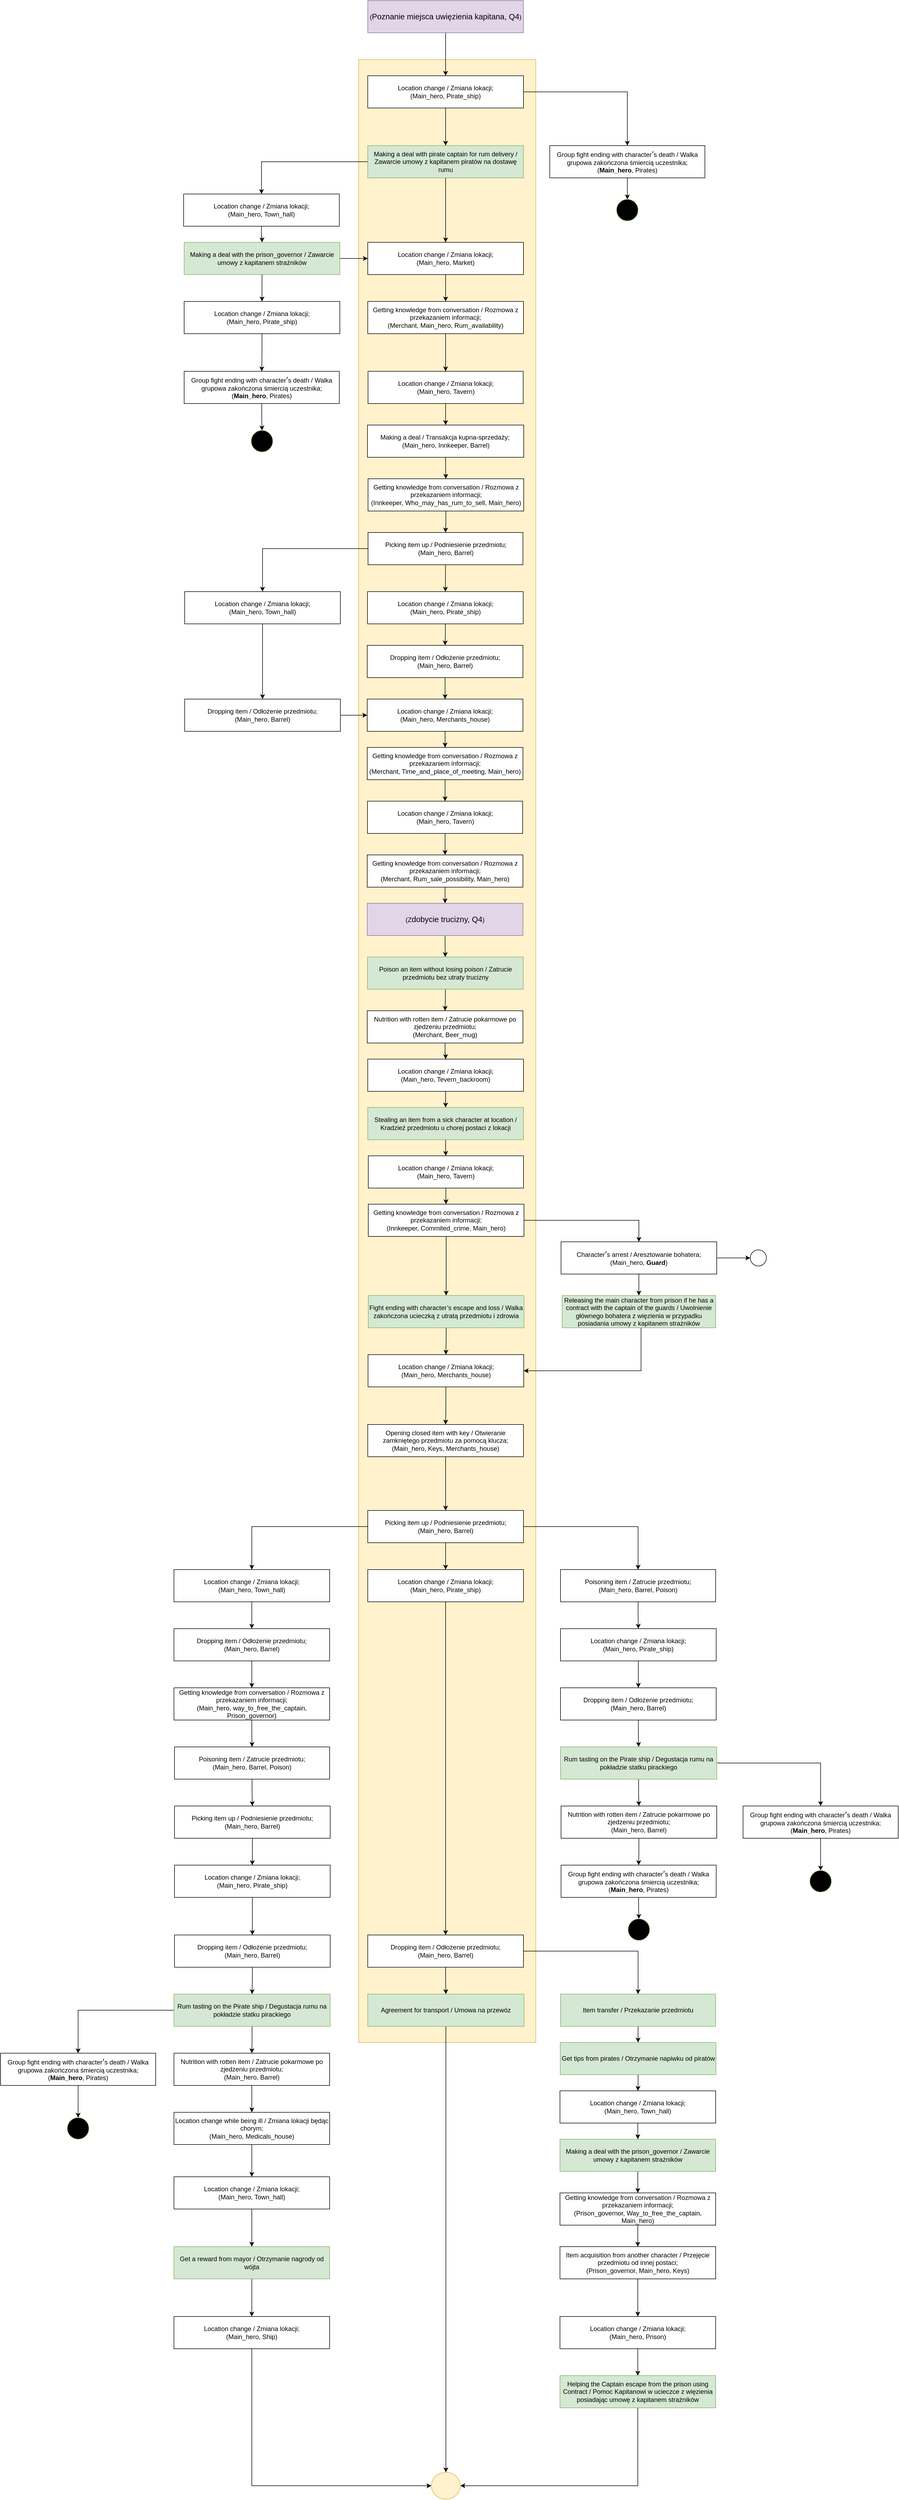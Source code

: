 <mxfile version="20.7.4" type="device"><diagram id="AmNl26AyhoYco1UdhC6Y" name="Strona-1"><mxGraphModel dx="2245" dy="1997" grid="1" gridSize="10" guides="1" tooltips="1" connect="1" arrows="1" fold="1" page="1" pageScale="1" pageWidth="827" pageHeight="1169" math="0" shadow="0"><root><mxCell id="0"/><mxCell id="1" parent="0"/><mxCell id="jpTWLPP3l06fVjXJUfYZ-1" value="" style="rounded=0;whiteSpace=wrap;html=1;fillColor=#fff2cc;strokeColor=#d6b656;" parent="1" vertex="1"><mxGeometry x="254" y="30" width="330" height="3690" as="geometry"/></mxCell><mxCell id="9gPIdJLqC72ayfkv3MyN-1" value="" style="edgeStyle=orthogonalEdgeStyle;rounded=0;orthogonalLoop=1;jettySize=auto;html=1;" parent="1" source="jpTWLPP3l06fVjXJUfYZ-2" target="jpTWLPP3l06fVjXJUfYZ-17" edge="1"><mxGeometry relative="1" as="geometry"/></mxCell><mxCell id="jpTWLPP3l06fVjXJUfYZ-2" value="(&lt;font face=&quot;Arial&quot;&gt;&lt;span style=&quot;font-size: 14.667px;&quot;&gt;Poznanie miejsca uwięzienia kapitana,&lt;/span&gt;&lt;/font&gt;&lt;font face=&quot;Arial&quot;&gt;&lt;span style=&quot;font-size: 14.667px;&quot;&gt;&amp;nbsp;Q4&lt;/span&gt;&lt;/font&gt;)" style="rounded=0;whiteSpace=wrap;html=1;fillColor=#e1d5e7;strokeColor=#9673a6;" parent="1" vertex="1"><mxGeometry x="271" y="-80" width="290" height="60" as="geometry"/></mxCell><mxCell id="fd09JcfWBrbEiXgQGAvz-4" value="" style="edgeStyle=orthogonalEdgeStyle;rounded=0;orthogonalLoop=1;jettySize=auto;html=1;" parent="1" source="jpTWLPP3l06fVjXJUfYZ-6" target="fd09JcfWBrbEiXgQGAvz-3" edge="1"><mxGeometry relative="1" as="geometry"/></mxCell><mxCell id="jpTWLPP3l06fVjXJUfYZ-6" value="Location change / Zmiana lokacji;&lt;br&gt;(Main_hero, Town_hall)" style="rounded=0;whiteSpace=wrap;html=1;" parent="1" vertex="1"><mxGeometry x="-72" y="280" width="290" height="60" as="geometry"/></mxCell><mxCell id="odwj8BlAnHaq4IzHIOQZ-12" value="" style="edgeStyle=orthogonalEdgeStyle;rounded=0;orthogonalLoop=1;jettySize=auto;html=1;fontFamily=Helvetica;fontSize=12;fontColor=#050505;" parent="1" source="jpTWLPP3l06fVjXJUfYZ-7" target="odwj8BlAnHaq4IzHIOQZ-11" edge="1"><mxGeometry relative="1" as="geometry"/></mxCell><mxCell id="jpTWLPP3l06fVjXJUfYZ-7" value="Location change / Zmiana lokacji;&lt;br&gt;(Main_hero, Market)" style="rounded=0;whiteSpace=wrap;html=1;" parent="1" vertex="1"><mxGeometry x="271" y="370" width="290" height="60" as="geometry"/></mxCell><mxCell id="7KIBbuPNxl-CLwMxuKhM-3" value="" style="edgeStyle=orthogonalEdgeStyle;rounded=0;orthogonalLoop=1;jettySize=auto;html=1;" parent="1" source="jpTWLPP3l06fVjXJUfYZ-8" target="fd09JcfWBrbEiXgQGAvz-10" edge="1"><mxGeometry relative="1" as="geometry"/></mxCell><mxCell id="jpTWLPP3l06fVjXJUfYZ-8" value="Location change / Zmiana lokacji;&lt;br&gt;(Main_hero, Tavern)" style="rounded=0;whiteSpace=wrap;html=1;" parent="1" vertex="1"><mxGeometry x="271.5" y="610" width="289" height="60" as="geometry"/></mxCell><mxCell id="odwj8BlAnHaq4IzHIOQZ-18" value="" style="edgeStyle=orthogonalEdgeStyle;rounded=0;orthogonalLoop=1;jettySize=auto;html=1;fontFamily=Helvetica;fontSize=12;fontColor=#050505;" parent="1" source="jpTWLPP3l06fVjXJUfYZ-9" target="odwj8BlAnHaq4IzHIOQZ-17" edge="1"><mxGeometry relative="1" as="geometry"/></mxCell><mxCell id="jpTWLPP3l06fVjXJUfYZ-9" value="Location change / Zmiana lokacji;&lt;br&gt;(Main_hero, Merchants_house)" style="rounded=0;whiteSpace=wrap;html=1;" parent="1" vertex="1"><mxGeometry x="270" y="1220" width="290" height="60" as="geometry"/></mxCell><mxCell id="VQOezsW3qB04nGzeZjuZ-12" value="" style="edgeStyle=orthogonalEdgeStyle;rounded=0;orthogonalLoop=1;jettySize=auto;html=1;" parent="1" source="jpTWLPP3l06fVjXJUfYZ-10" target="VQOezsW3qB04nGzeZjuZ-11" edge="1"><mxGeometry relative="1" as="geometry"/></mxCell><mxCell id="jpTWLPP3l06fVjXJUfYZ-10" value="Location change / Zmiana lokacji;&lt;br&gt;(Main_hero, Tevern_backroom)" style="rounded=0;whiteSpace=wrap;html=1;" parent="1" vertex="1"><mxGeometry x="271" y="1890" width="290" height="60" as="geometry"/></mxCell><mxCell id="odwj8BlAnHaq4IzHIOQZ-70" style="edgeStyle=orthogonalEdgeStyle;rounded=0;orthogonalLoop=1;jettySize=auto;html=1;entryX=0;entryY=0.5;entryDx=0;entryDy=0;fontFamily=Helvetica;fontSize=12;fontColor=#050505;" parent="1" source="jpTWLPP3l06fVjXJUfYZ-12" target="wmJSJXyQ8-ZQ0dygc87C-89" edge="1"><mxGeometry relative="1" as="geometry"><Array as="points"><mxPoint x="55" y="4545"/></Array></mxGeometry></mxCell><mxCell id="jpTWLPP3l06fVjXJUfYZ-12" value="Location change / Zmiana lokacji;&lt;br&gt;(Main_hero, Ship)" style="rounded=0;whiteSpace=wrap;html=1;" parent="1" vertex="1"><mxGeometry x="-90" y="4230" width="290" height="60" as="geometry"/></mxCell><mxCell id="jpTWLPP3l06fVjXJUfYZ-20" style="edgeStyle=orthogonalEdgeStyle;rounded=0;orthogonalLoop=1;jettySize=auto;html=1;exitX=0;exitY=0.5;exitDx=0;exitDy=0;" parent="1" source="jpTWLPP3l06fVjXJUfYZ-16" target="jpTWLPP3l06fVjXJUfYZ-6" edge="1"><mxGeometry relative="1" as="geometry"/></mxCell><mxCell id="fd09JcfWBrbEiXgQGAvz-2" value="" style="edgeStyle=orthogonalEdgeStyle;rounded=0;orthogonalLoop=1;jettySize=auto;html=1;" parent="1" source="jpTWLPP3l06fVjXJUfYZ-16" target="jpTWLPP3l06fVjXJUfYZ-7" edge="1"><mxGeometry relative="1" as="geometry"/></mxCell><mxCell id="jpTWLPP3l06fVjXJUfYZ-16" value="Making a deal with pirate captain for rum delivery / Zawarcie umowy z kapitanem piratów na dostawę rumu" style="rounded=0;whiteSpace=wrap;html=1;fillColor=#d5e8d4;strokeColor=#82b366;" parent="1" vertex="1"><mxGeometry x="271" y="190" width="290" height="60" as="geometry"/></mxCell><mxCell id="jpTWLPP3l06fVjXJUfYZ-19" style="edgeStyle=orthogonalEdgeStyle;rounded=0;orthogonalLoop=1;jettySize=auto;html=1;exitX=0.5;exitY=1;exitDx=0;exitDy=0;entryX=0.5;entryY=0;entryDx=0;entryDy=0;" parent="1" source="jpTWLPP3l06fVjXJUfYZ-17" target="jpTWLPP3l06fVjXJUfYZ-16" edge="1"><mxGeometry relative="1" as="geometry"/></mxCell><mxCell id="7KIBbuPNxl-CLwMxuKhM-147" style="edgeStyle=orthogonalEdgeStyle;rounded=0;orthogonalLoop=1;jettySize=auto;html=1;entryX=0.5;entryY=0;entryDx=0;entryDy=0;" parent="1" source="jpTWLPP3l06fVjXJUfYZ-17" target="wmJSJXyQ8-ZQ0dygc87C-91" edge="1"><mxGeometry relative="1" as="geometry"/></mxCell><mxCell id="jpTWLPP3l06fVjXJUfYZ-17" value="Location change / Zmiana lokacji;&lt;br&gt;(Main_hero, Pirate_ship)" style="rounded=0;whiteSpace=wrap;html=1;" parent="1" vertex="1"><mxGeometry x="271" y="60" width="290" height="60" as="geometry"/></mxCell><mxCell id="7KIBbuPNxl-CLwMxuKhM-2" value="" style="edgeStyle=orthogonalEdgeStyle;rounded=0;orthogonalLoop=1;jettySize=auto;html=1;" parent="1" source="fd09JcfWBrbEiXgQGAvz-3" target="jpTWLPP3l06fVjXJUfYZ-7" edge="1"><mxGeometry relative="1" as="geometry"><Array as="points"><mxPoint x="414" y="420"/></Array></mxGeometry></mxCell><mxCell id="odwj8BlAnHaq4IzHIOQZ-81" value="" style="edgeStyle=orthogonalEdgeStyle;rounded=0;orthogonalLoop=1;jettySize=auto;html=1;fontFamily=Helvetica;fontSize=12;fontColor=#050505;" parent="1" source="fd09JcfWBrbEiXgQGAvz-3" target="7KIBbuPNxl-CLwMxuKhM-22" edge="1"><mxGeometry relative="1" as="geometry"/></mxCell><mxCell id="fd09JcfWBrbEiXgQGAvz-3" value="Making a deal with the prison_governor / Zawarcie umowy z kapitanem strażników" style="rounded=0;whiteSpace=wrap;html=1;fillColor=#d5e8d4;strokeColor=#82b366;" parent="1" vertex="1"><mxGeometry x="-71" y="370" width="290" height="60" as="geometry"/></mxCell><mxCell id="odwj8BlAnHaq4IzHIOQZ-15" value="" style="edgeStyle=orthogonalEdgeStyle;rounded=0;orthogonalLoop=1;jettySize=auto;html=1;fontFamily=Helvetica;fontSize=12;fontColor=#050505;" parent="1" source="fd09JcfWBrbEiXgQGAvz-10" target="odwj8BlAnHaq4IzHIOQZ-14" edge="1"><mxGeometry relative="1" as="geometry"/></mxCell><mxCell id="fd09JcfWBrbEiXgQGAvz-10" value="Making a deal / Transakcja kupna-sprzedaży;&amp;nbsp;&lt;br&gt;(Main_hero, Innkeeper, Barrel)" style="rounded=0;whiteSpace=wrap;html=1;" parent="1" vertex="1"><mxGeometry x="270.5" y="710" width="291" height="60" as="geometry"/></mxCell><mxCell id="7KIBbuPNxl-CLwMxuKhM-32" value="" style="edgeStyle=orthogonalEdgeStyle;rounded=0;orthogonalLoop=1;jettySize=auto;html=1;" parent="1" source="VQOezsW3qB04nGzeZjuZ-11" target="7KIBbuPNxl-CLwMxuKhM-31" edge="1"><mxGeometry relative="1" as="geometry"/></mxCell><mxCell id="VQOezsW3qB04nGzeZjuZ-11" value="Stealing an item from a sick character at location / Kradzież przedmiotu u chorej postaci z lokacji" style="rounded=0;whiteSpace=wrap;html=1;fillColor=#d5e8d4;strokeColor=#82b366;" parent="1" vertex="1"><mxGeometry x="271" y="1980" width="290" height="60" as="geometry"/></mxCell><mxCell id="wmJSJXyQ8-ZQ0dygc87C-15" value="" style="edgeStyle=orthogonalEdgeStyle;rounded=0;orthogonalLoop=1;jettySize=auto;html=1;" parent="1" source="VQOezsW3qB04nGzeZjuZ-14" target="wmJSJXyQ8-ZQ0dygc87C-13" edge="1"><mxGeometry relative="1" as="geometry"/></mxCell><mxCell id="VQOezsW3qB04nGzeZjuZ-14" value="Poison an item without losing poison / Zatrucie przedmiotu bez utraty trucizny" style="rounded=0;whiteSpace=wrap;html=1;fillColor=#d5e8d4;strokeColor=#82b366;" parent="1" vertex="1"><mxGeometry x="270.5" y="1700" width="290" height="60" as="geometry"/></mxCell><mxCell id="wmJSJXyQ8-ZQ0dygc87C-3" value="" style="ellipse;whiteSpace=wrap;html=1;fillColor=#000000;strokeColor=#82b366;rounded=0;" parent="1" vertex="1"><mxGeometry x="734.5" y="290" width="40" height="40" as="geometry"/></mxCell><mxCell id="wmJSJXyQ8-ZQ0dygc87C-16" value="" style="edgeStyle=orthogonalEdgeStyle;rounded=0;orthogonalLoop=1;jettySize=auto;html=1;" parent="1" source="wmJSJXyQ8-ZQ0dygc87C-13" target="jpTWLPP3l06fVjXJUfYZ-10" edge="1"><mxGeometry relative="1" as="geometry"/></mxCell><mxCell id="wmJSJXyQ8-ZQ0dygc87C-13" value="Nutrition with rotten item / Zatrucie pokarmowe po zjedzeniu przedmiotu;&lt;br&gt;(Merchant, Beer_mug)" style="rounded=0;whiteSpace=wrap;html=1;" parent="1" vertex="1"><mxGeometry x="270" y="1800" width="290" height="60" as="geometry"/></mxCell><mxCell id="wmJSJXyQ8-ZQ0dygc87C-37" value="" style="edgeStyle=orthogonalEdgeStyle;rounded=0;orthogonalLoop=1;jettySize=auto;html=1;" parent="1" edge="1"><mxGeometry relative="1" as="geometry"><mxPoint x="885.053" y="735" as="targetPoint"/></mxGeometry></mxCell><mxCell id="wmJSJXyQ8-ZQ0dygc87C-35" value="" style="edgeStyle=orthogonalEdgeStyle;rounded=0;orthogonalLoop=1;jettySize=auto;html=1;" parent="1" edge="1"><mxGeometry relative="1" as="geometry"><mxPoint x="1330" y="1740" as="sourcePoint"/></mxGeometry></mxCell><mxCell id="odwj8BlAnHaq4IzHIOQZ-92" style="edgeStyle=orthogonalEdgeStyle;rounded=0;orthogonalLoop=1;jettySize=auto;html=1;fontFamily=Helvetica;fontSize=12;fontColor=#050505;" parent="1" source="wmJSJXyQ8-ZQ0dygc87C-38" target="7KIBbuPNxl-CLwMxuKhM-44" edge="1"><mxGeometry relative="1" as="geometry"/></mxCell><mxCell id="wmJSJXyQ8-ZQ0dygc87C-38" value="Fight ending with character’s escape and loss /&amp;nbsp;&lt;span style=&quot;background-color: initial;&quot;&gt;Walka zakończona ucieczką z utratą przedmiotu i zdrowia&lt;/span&gt;" style="rounded=0;whiteSpace=wrap;html=1;fillColor=#d5e8d4;strokeColor=#82b366;" parent="1" vertex="1"><mxGeometry x="272" y="2330" width="290" height="60" as="geometry"/></mxCell><mxCell id="7KIBbuPNxl-CLwMxuKhM-131" value="" style="edgeStyle=orthogonalEdgeStyle;rounded=0;orthogonalLoop=1;jettySize=auto;html=1;" parent="1" source="wmJSJXyQ8-ZQ0dygc87C-50" target="wmJSJXyQ8-ZQ0dygc87C-52" edge="1"><mxGeometry relative="1" as="geometry"/></mxCell><mxCell id="odwj8BlAnHaq4IzHIOQZ-89" value="" style="edgeStyle=orthogonalEdgeStyle;rounded=0;orthogonalLoop=1;jettySize=auto;html=1;fontFamily=Helvetica;fontSize=12;fontColor=#050505;" parent="1" source="wmJSJXyQ8-ZQ0dygc87C-50" target="odwj8BlAnHaq4IzHIOQZ-83" edge="1"><mxGeometry relative="1" as="geometry"/></mxCell><mxCell id="wmJSJXyQ8-ZQ0dygc87C-50" value="Rum tasting on the Pirate ship / Degustacja rumu na pokładzie statku pirackiego" style="whiteSpace=wrap;html=1;fillColor=#d5e8d4;strokeColor=#82b366;" parent="1" vertex="1"><mxGeometry x="630" y="3170" width="291" height="60" as="geometry"/></mxCell><mxCell id="odwj8BlAnHaq4IzHIOQZ-85" value="" style="edgeStyle=orthogonalEdgeStyle;rounded=0;orthogonalLoop=1;jettySize=auto;html=1;fontFamily=Helvetica;fontSize=12;fontColor=#050505;" parent="1" source="wmJSJXyQ8-ZQ0dygc87C-52" target="odwj8BlAnHaq4IzHIOQZ-84" edge="1"><mxGeometry relative="1" as="geometry"/></mxCell><mxCell id="wmJSJXyQ8-ZQ0dygc87C-52" value="Nutrition with rotten item / Zatrucie pokarmowe po zjedzeniu przedmiotu;&lt;br style=&quot;border-color: var(--border-color);&quot;&gt;(Main_hero, Barrel)" style="whiteSpace=wrap;html=1;" parent="1" vertex="1"><mxGeometry x="631" y="3280" width="290" height="60" as="geometry"/></mxCell><mxCell id="odwj8BlAnHaq4IzHIOQZ-77" value="" style="edgeStyle=orthogonalEdgeStyle;rounded=0;orthogonalLoop=1;jettySize=auto;html=1;fontFamily=Helvetica;fontSize=12;fontColor=#050505;" parent="1" source="wmJSJXyQ8-ZQ0dygc87C-64" target="odwj8BlAnHaq4IzHIOQZ-76" edge="1"><mxGeometry relative="1" as="geometry"/></mxCell><mxCell id="wmJSJXyQ8-ZQ0dygc87C-64" value="Item transfer / Przekazanie przedmiotu" style="whiteSpace=wrap;html=1;fillColor=#d5e8d4;strokeColor=#82b366;" parent="1" vertex="1"><mxGeometry x="630" y="3630" width="289" height="60" as="geometry"/></mxCell><mxCell id="odwj8BlAnHaq4IzHIOQZ-67" value="" style="edgeStyle=orthogonalEdgeStyle;rounded=0;orthogonalLoop=1;jettySize=auto;html=1;fontFamily=Helvetica;fontSize=12;fontColor=#050505;" parent="1" source="wmJSJXyQ8-ZQ0dygc87C-77" target="odwj8BlAnHaq4IzHIOQZ-66" edge="1"><mxGeometry relative="1" as="geometry"/></mxCell><mxCell id="wmJSJXyQ8-ZQ0dygc87C-77" value="Location change while being ill / Zmiana lokacji będąc chorym;&lt;br style=&quot;border-color: var(--border-color);&quot;&gt;(Main_hero, Medicals_house)" style="whiteSpace=wrap;html=1;" parent="1" vertex="1"><mxGeometry x="-90" y="3850" width="290" height="60" as="geometry"/></mxCell><mxCell id="odwj8BlAnHaq4IzHIOQZ-69" value="" style="edgeStyle=orthogonalEdgeStyle;rounded=0;orthogonalLoop=1;jettySize=auto;html=1;fontFamily=Helvetica;fontSize=12;fontColor=#050505;" parent="1" source="wmJSJXyQ8-ZQ0dygc87C-84" target="jpTWLPP3l06fVjXJUfYZ-12" edge="1"><mxGeometry relative="1" as="geometry"/></mxCell><mxCell id="wmJSJXyQ8-ZQ0dygc87C-84" value="Get a reward from mayor / Otrzymanie nagrody od wójta" style="rounded=0;whiteSpace=wrap;html=1;fillColor=#d5e8d4;strokeColor=#82b366;" parent="1" vertex="1"><mxGeometry x="-90" y="4100" width="290" height="60" as="geometry"/></mxCell><mxCell id="wmJSJXyQ8-ZQ0dygc87C-89" value="" style="ellipse;whiteSpace=wrap;html=1;rounded=0;strokeColor=#d6b656;fillColor=#fff2cc;" parent="1" vertex="1"><mxGeometry x="389.5" y="4520" width="54" height="50" as="geometry"/></mxCell><mxCell id="7KIBbuPNxl-CLwMxuKhM-148" value="" style="edgeStyle=orthogonalEdgeStyle;rounded=0;orthogonalLoop=1;jettySize=auto;html=1;" parent="1" source="wmJSJXyQ8-ZQ0dygc87C-91" target="wmJSJXyQ8-ZQ0dygc87C-3" edge="1"><mxGeometry relative="1" as="geometry"/></mxCell><mxCell id="wmJSJXyQ8-ZQ0dygc87C-91" value="Group fight ending with character&lt;span style=&quot;font-family: -apple-system, BlinkMacSystemFont, &amp;quot;Segoe UI&amp;quot;, system-ui, &amp;quot;Apple Color Emoji&amp;quot;, &amp;quot;Segoe UI Emoji&amp;quot;, &amp;quot;Segoe UI Web&amp;quot;, sans-serif; font-size: 14px; text-align: start; background-color: initial;&quot;&gt;’&lt;/span&gt;&lt;span style=&quot;background-color: initial;&quot;&gt;s death / Walka grupowa zakończona śmiercią uczestnika;&lt;/span&gt;&lt;br&gt;(&lt;b&gt;Main_hero&lt;/b&gt;, Pirates)" style="whiteSpace=wrap;html=1;" parent="1" vertex="1"><mxGeometry x="610" y="190" width="289" height="60" as="geometry"/></mxCell><mxCell id="odwj8BlAnHaq4IzHIOQZ-10" value="" style="edgeStyle=orthogonalEdgeStyle;rounded=0;orthogonalLoop=1;jettySize=auto;html=1;" parent="1" source="7KIBbuPNxl-CLwMxuKhM-10" target="jpTWLPP3l06fVjXJUfYZ-9" edge="1"><mxGeometry relative="1" as="geometry"/></mxCell><mxCell id="7KIBbuPNxl-CLwMxuKhM-10" value="Dropping item / Odłożenie przedmiotu;&lt;br&gt;(Main_hero, Barrel)" style="rounded=0;whiteSpace=wrap;html=1;" parent="1" vertex="1"><mxGeometry x="270" y="1120" width="290" height="60" as="geometry"/></mxCell><mxCell id="odwj8BlAnHaq4IzHIOQZ-9" value="" style="edgeStyle=orthogonalEdgeStyle;rounded=0;orthogonalLoop=1;jettySize=auto;html=1;" parent="1" source="7KIBbuPNxl-CLwMxuKhM-12" target="jpTWLPP3l06fVjXJUfYZ-9" edge="1"><mxGeometry relative="1" as="geometry"/></mxCell><mxCell id="7KIBbuPNxl-CLwMxuKhM-12" value="Dropping item / Odłożenie przedmiotu;&lt;br&gt;(Main_hero, Barrel)" style="rounded=0;whiteSpace=wrap;html=1;" parent="1" vertex="1"><mxGeometry x="-70" y="1220" width="290" height="60" as="geometry"/></mxCell><mxCell id="odwj8BlAnHaq4IzHIOQZ-21" value="" style="edgeStyle=orthogonalEdgeStyle;rounded=0;orthogonalLoop=1;jettySize=auto;html=1;fontFamily=Helvetica;fontSize=12;fontColor=#050505;" parent="1" source="7KIBbuPNxl-CLwMxuKhM-16" target="odwj8BlAnHaq4IzHIOQZ-20" edge="1"><mxGeometry relative="1" as="geometry"/></mxCell><mxCell id="7KIBbuPNxl-CLwMxuKhM-16" value="Location change / Zmiana lokacji;&lt;br&gt;(Main_hero, Tavern)" style="rounded=0;whiteSpace=wrap;html=1;" parent="1" vertex="1"><mxGeometry x="270.5" y="1410" width="289" height="60" as="geometry"/></mxCell><mxCell id="odwj8BlAnHaq4IzHIOQZ-2" value="" style="edgeStyle=orthogonalEdgeStyle;rounded=0;orthogonalLoop=1;jettySize=auto;html=1;" parent="1" source="7KIBbuPNxl-CLwMxuKhM-22" target="7KIBbuPNxl-CLwMxuKhM-27" edge="1"><mxGeometry relative="1" as="geometry"/></mxCell><mxCell id="7KIBbuPNxl-CLwMxuKhM-22" value="Location change / Zmiana lokacji;&lt;br&gt;(Main_hero, Pirate_ship)" style="rounded=0;whiteSpace=wrap;html=1;" parent="1" vertex="1"><mxGeometry x="-71" y="480" width="290" height="60" as="geometry"/></mxCell><mxCell id="7KIBbuPNxl-CLwMxuKhM-26" value="" style="ellipse;whiteSpace=wrap;html=1;fillColor=#000000;strokeColor=#82b366;rounded=0;" parent="1" vertex="1"><mxGeometry x="54" y="720" width="40" height="40" as="geometry"/></mxCell><mxCell id="7KIBbuPNxl-CLwMxuKhM-30" value="" style="edgeStyle=orthogonalEdgeStyle;rounded=0;orthogonalLoop=1;jettySize=auto;html=1;" parent="1" source="7KIBbuPNxl-CLwMxuKhM-27" target="7KIBbuPNxl-CLwMxuKhM-26" edge="1"><mxGeometry relative="1" as="geometry"/></mxCell><mxCell id="7KIBbuPNxl-CLwMxuKhM-27" value="Group fight ending with character&lt;span style=&quot;font-family: -apple-system, BlinkMacSystemFont, &amp;quot;Segoe UI&amp;quot;, system-ui, &amp;quot;Apple Color Emoji&amp;quot;, &amp;quot;Segoe UI Emoji&amp;quot;, &amp;quot;Segoe UI Web&amp;quot;, sans-serif; font-size: 14px; text-align: start; background-color: initial;&quot;&gt;’&lt;/span&gt;&lt;span style=&quot;background-color: initial;&quot;&gt;s death / Walka grupowa zakończona śmiercią uczestnika;&lt;/span&gt;&lt;br&gt;(&lt;b&gt;Main_hero&lt;/b&gt;, Pirates)" style="whiteSpace=wrap;html=1;" parent="1" vertex="1"><mxGeometry x="-71" y="610" width="289" height="60" as="geometry"/></mxCell><mxCell id="odwj8BlAnHaq4IzHIOQZ-29" value="" style="edgeStyle=orthogonalEdgeStyle;rounded=0;orthogonalLoop=1;jettySize=auto;html=1;fontFamily=Helvetica;fontSize=12;fontColor=#050505;" parent="1" source="7KIBbuPNxl-CLwMxuKhM-31" target="odwj8BlAnHaq4IzHIOQZ-28" edge="1"><mxGeometry relative="1" as="geometry"/></mxCell><mxCell id="7KIBbuPNxl-CLwMxuKhM-31" value="Location change / Zmiana lokacji;&lt;br&gt;(Main_hero, Tavern)" style="rounded=0;whiteSpace=wrap;html=1;" parent="1" vertex="1"><mxGeometry x="272" y="2070" width="289" height="60" as="geometry"/></mxCell><mxCell id="7KIBbuPNxl-CLwMxuKhM-151" value="" style="edgeStyle=orthogonalEdgeStyle;rounded=0;orthogonalLoop=1;jettySize=auto;html=1;" parent="1" source="7KIBbuPNxl-CLwMxuKhM-42" target="7KIBbuPNxl-CLwMxuKhM-150" edge="1"><mxGeometry relative="1" as="geometry"/></mxCell><mxCell id="odwj8BlAnHaq4IzHIOQZ-34" value="" style="edgeStyle=orthogonalEdgeStyle;rounded=0;orthogonalLoop=1;jettySize=auto;html=1;fontFamily=Helvetica;fontSize=12;fontColor=#050505;" parent="1" source="7KIBbuPNxl-CLwMxuKhM-42" target="odwj8BlAnHaq4IzHIOQZ-32" edge="1"><mxGeometry relative="1" as="geometry"/></mxCell><mxCell id="7KIBbuPNxl-CLwMxuKhM-42" value="Character&lt;span style=&quot;font-family: -apple-system, BlinkMacSystemFont, &amp;quot;Segoe UI&amp;quot;, system-ui, &amp;quot;Apple Color Emoji&amp;quot;, &amp;quot;Segoe UI Emoji&amp;quot;, &amp;quot;Segoe UI Web&amp;quot;, sans-serif; font-size: 14px; text-align: start; background-color: initial;&quot;&gt;’&lt;/span&gt;&lt;span style=&quot;background-color: initial;&quot;&gt;s arrest / Aresztowanie bohatera;&lt;/span&gt;&lt;br&gt;(Main_hero, &lt;b&gt;Guard&lt;/b&gt;)" style="rounded=0;whiteSpace=wrap;html=1;" parent="1" vertex="1"><mxGeometry x="631" y="2230" width="290" height="60" as="geometry"/></mxCell><mxCell id="odwj8BlAnHaq4IzHIOQZ-80" value="" style="edgeStyle=orthogonalEdgeStyle;rounded=0;orthogonalLoop=1;jettySize=auto;html=1;fontFamily=Helvetica;fontSize=12;fontColor=#050505;" parent="1" source="7KIBbuPNxl-CLwMxuKhM-44" target="odwj8BlAnHaq4IzHIOQZ-36" edge="1"><mxGeometry relative="1" as="geometry"/></mxCell><mxCell id="7KIBbuPNxl-CLwMxuKhM-44" value="Location change / Zmiana lokacji;&lt;br&gt;(Main_hero, Merchants_house)" style="rounded=0;whiteSpace=wrap;html=1;" parent="1" vertex="1"><mxGeometry x="271.5" y="2440" width="290" height="60" as="geometry"/></mxCell><mxCell id="odwj8BlAnHaq4IzHIOQZ-8" value="" style="edgeStyle=orthogonalEdgeStyle;rounded=0;orthogonalLoop=1;jettySize=auto;html=1;" parent="1" source="7KIBbuPNxl-CLwMxuKhM-83" target="7KIBbuPNxl-CLwMxuKhM-12" edge="1"><mxGeometry relative="1" as="geometry"/></mxCell><mxCell id="7KIBbuPNxl-CLwMxuKhM-83" value="Location change / Zmiana lokacji;&lt;br&gt;(Main_hero, Town_hall)" style="rounded=0;whiteSpace=wrap;html=1;" parent="1" vertex="1"><mxGeometry x="-70" y="1020" width="290" height="60" as="geometry"/></mxCell><mxCell id="odwj8BlAnHaq4IzHIOQZ-7" value="" style="edgeStyle=orthogonalEdgeStyle;rounded=0;orthogonalLoop=1;jettySize=auto;html=1;" parent="1" source="7KIBbuPNxl-CLwMxuKhM-94" target="7KIBbuPNxl-CLwMxuKhM-10" edge="1"><mxGeometry relative="1" as="geometry"/></mxCell><mxCell id="7KIBbuPNxl-CLwMxuKhM-94" value="Location change / Zmiana lokacji;&lt;br&gt;(Main_hero, Pirate_ship)" style="rounded=0;whiteSpace=wrap;html=1;" parent="1" vertex="1"><mxGeometry x="270.5" y="1020" width="290" height="60" as="geometry"/></mxCell><mxCell id="odwj8BlAnHaq4IzHIOQZ-5" value="" style="edgeStyle=orthogonalEdgeStyle;rounded=0;orthogonalLoop=1;jettySize=auto;html=1;" parent="1" source="7KIBbuPNxl-CLwMxuKhM-95" target="7KIBbuPNxl-CLwMxuKhM-83" edge="1"><mxGeometry relative="1" as="geometry"/></mxCell><mxCell id="odwj8BlAnHaq4IzHIOQZ-6" value="" style="edgeStyle=orthogonalEdgeStyle;rounded=0;orthogonalLoop=1;jettySize=auto;html=1;" parent="1" source="7KIBbuPNxl-CLwMxuKhM-95" target="7KIBbuPNxl-CLwMxuKhM-94" edge="1"><mxGeometry relative="1" as="geometry"/></mxCell><mxCell id="7KIBbuPNxl-CLwMxuKhM-95" value="Picking item up / Podniesienie przedmiotu;&lt;br&gt;(Main_hero, Barrel)" style="rounded=0;whiteSpace=wrap;html=1;" parent="1" vertex="1"><mxGeometry x="271.5" y="910" width="288.5" height="60" as="geometry"/></mxCell><mxCell id="7KIBbuPNxl-CLwMxuKhM-126" value="" style="edgeStyle=orthogonalEdgeStyle;rounded=0;orthogonalLoop=1;jettySize=auto;html=1;" parent="1" source="7KIBbuPNxl-CLwMxuKhM-100" target="7KIBbuPNxl-CLwMxuKhM-125" edge="1"><mxGeometry relative="1" as="geometry"/></mxCell><mxCell id="7KIBbuPNxl-CLwMxuKhM-141" value="" style="edgeStyle=orthogonalEdgeStyle;rounded=0;orthogonalLoop=1;jettySize=auto;html=1;" parent="1" source="7KIBbuPNxl-CLwMxuKhM-100" target="wmJSJXyQ8-ZQ0dygc87C-64" edge="1"><mxGeometry relative="1" as="geometry"/></mxCell><mxCell id="7KIBbuPNxl-CLwMxuKhM-100" value="Dropping item / Odłożenie przedmiotu;&lt;br&gt;(Main_hero, Barrel)" style="rounded=0;whiteSpace=wrap;html=1;" parent="1" vertex="1"><mxGeometry x="271" y="3520" width="290" height="60" as="geometry"/></mxCell><mxCell id="7KIBbuPNxl-CLwMxuKhM-101" value="" style="edgeStyle=orthogonalEdgeStyle;rounded=0;orthogonalLoop=1;jettySize=auto;html=1;" parent="1" source="7KIBbuPNxl-CLwMxuKhM-102" target="7KIBbuPNxl-CLwMxuKhM-107" edge="1"><mxGeometry relative="1" as="geometry"/></mxCell><mxCell id="7KIBbuPNxl-CLwMxuKhM-102" value="Location change / Zmiana lokacji;&lt;br&gt;(Main_hero, Town_hall)" style="rounded=0;whiteSpace=wrap;html=1;" parent="1" vertex="1"><mxGeometry x="-90" y="2840" width="290" height="60" as="geometry"/></mxCell><mxCell id="odwj8BlAnHaq4IzHIOQZ-52" value="" style="edgeStyle=orthogonalEdgeStyle;rounded=0;orthogonalLoop=1;jettySize=auto;html=1;fontFamily=Helvetica;fontSize=12;fontColor=#050505;" parent="1" source="7KIBbuPNxl-CLwMxuKhM-107" target="odwj8BlAnHaq4IzHIOQZ-51" edge="1"><mxGeometry relative="1" as="geometry"/></mxCell><mxCell id="7KIBbuPNxl-CLwMxuKhM-107" value="Dropping item / Odłożenie przedmiotu;&lt;br&gt;(Main_hero, Barrel)" style="rounded=0;whiteSpace=wrap;html=1;" parent="1" vertex="1"><mxGeometry x="-90" y="2950" width="290" height="60" as="geometry"/></mxCell><mxCell id="7KIBbuPNxl-CLwMxuKhM-124" value="" style="edgeStyle=orthogonalEdgeStyle;rounded=0;orthogonalLoop=1;jettySize=auto;html=1;" parent="1" source="7KIBbuPNxl-CLwMxuKhM-113" target="7KIBbuPNxl-CLwMxuKhM-100" edge="1"><mxGeometry relative="1" as="geometry"/></mxCell><mxCell id="7KIBbuPNxl-CLwMxuKhM-113" value="Location change / Zmiana lokacji;&lt;br&gt;(Main_hero, Pirate_ship)" style="rounded=0;whiteSpace=wrap;html=1;" parent="1" vertex="1"><mxGeometry x="271" y="2840" width="290" height="60" as="geometry"/></mxCell><mxCell id="7KIBbuPNxl-CLwMxuKhM-120" style="edgeStyle=orthogonalEdgeStyle;rounded=0;orthogonalLoop=1;jettySize=auto;html=1;entryX=0.5;entryY=0;entryDx=0;entryDy=0;" parent="1" source="7KIBbuPNxl-CLwMxuKhM-114" target="7KIBbuPNxl-CLwMxuKhM-102" edge="1"><mxGeometry x="1" y="-142" relative="1" as="geometry"><Array as="points"><mxPoint x="55" y="2760"/></Array><mxPoint x="-123" y="72" as="offset"/></mxGeometry></mxCell><mxCell id="7KIBbuPNxl-CLwMxuKhM-129" value="" style="edgeStyle=orthogonalEdgeStyle;rounded=0;orthogonalLoop=1;jettySize=auto;html=1;" parent="1" source="7KIBbuPNxl-CLwMxuKhM-114" target="7KIBbuPNxl-CLwMxuKhM-128" edge="1"><mxGeometry relative="1" as="geometry"/></mxCell><mxCell id="odwj8BlAnHaq4IzHIOQZ-39" value="" style="edgeStyle=orthogonalEdgeStyle;rounded=0;orthogonalLoop=1;jettySize=auto;html=1;fontFamily=Helvetica;fontSize=12;fontColor=#050505;" parent="1" source="7KIBbuPNxl-CLwMxuKhM-114" target="7KIBbuPNxl-CLwMxuKhM-113" edge="1"><mxGeometry relative="1" as="geometry"/></mxCell><mxCell id="7KIBbuPNxl-CLwMxuKhM-114" value="Picking item up / Podniesienie przedmiotu;&lt;br style=&quot;border-color: var(--border-color);&quot;&gt;(Main_hero, Barrel)" style="rounded=0;whiteSpace=wrap;html=1;" parent="1" vertex="1"><mxGeometry x="271" y="2730" width="290" height="60" as="geometry"/></mxCell><mxCell id="7KIBbuPNxl-CLwMxuKhM-127" value="" style="edgeStyle=orthogonalEdgeStyle;rounded=0;orthogonalLoop=1;jettySize=auto;html=1;" parent="1" source="7KIBbuPNxl-CLwMxuKhM-125" target="wmJSJXyQ8-ZQ0dygc87C-89" edge="1"><mxGeometry relative="1" as="geometry"/></mxCell><mxCell id="7KIBbuPNxl-CLwMxuKhM-125" value="Agreement for transport / Umowa na przewóz" style="rounded=0;whiteSpace=wrap;html=1;fillColor=#d5e8d4;strokeColor=#82b366;" parent="1" vertex="1"><mxGeometry x="271" y="3630" width="291" height="60" as="geometry"/></mxCell><mxCell id="odwj8BlAnHaq4IzHIOQZ-38" value="" style="edgeStyle=orthogonalEdgeStyle;rounded=0;orthogonalLoop=1;jettySize=auto;html=1;fontFamily=Helvetica;fontSize=12;fontColor=#050505;" parent="1" source="7KIBbuPNxl-CLwMxuKhM-128" target="7KIBbuPNxl-CLwMxuKhM-133" edge="1"><mxGeometry relative="1" as="geometry"/></mxCell><mxCell id="7KIBbuPNxl-CLwMxuKhM-128" value="Poisoning item / Zatrucie przedmiotu;&lt;br style=&quot;border-color: var(--border-color);&quot;&gt;(Main_hero, Barrel, Poison)" style="whiteSpace=wrap;html=1;" parent="1" vertex="1"><mxGeometry x="630" y="2840" width="289" height="60" as="geometry"/></mxCell><mxCell id="7KIBbuPNxl-CLwMxuKhM-137" value="" style="edgeStyle=orthogonalEdgeStyle;rounded=0;orthogonalLoop=1;jettySize=auto;html=1;" parent="1" source="7KIBbuPNxl-CLwMxuKhM-133" target="7KIBbuPNxl-CLwMxuKhM-135" edge="1"><mxGeometry relative="1" as="geometry"/></mxCell><mxCell id="7KIBbuPNxl-CLwMxuKhM-133" value="Location change / Zmiana lokacji;&lt;br&gt;(Main_hero, Pirate_ship)" style="rounded=0;whiteSpace=wrap;html=1;" parent="1" vertex="1"><mxGeometry x="630" y="2950" width="290" height="60" as="geometry"/></mxCell><mxCell id="7KIBbuPNxl-CLwMxuKhM-138" value="" style="edgeStyle=orthogonalEdgeStyle;rounded=0;orthogonalLoop=1;jettySize=auto;html=1;" parent="1" source="7KIBbuPNxl-CLwMxuKhM-135" target="wmJSJXyQ8-ZQ0dygc87C-50" edge="1"><mxGeometry relative="1" as="geometry"/></mxCell><mxCell id="7KIBbuPNxl-CLwMxuKhM-135" value="Dropping item / Odłożenie przedmiotu;&lt;br style=&quot;border-color: var(--border-color);&quot;&gt;(Main_hero, Barrel)" style="rounded=0;whiteSpace=wrap;html=1;" parent="1" vertex="1"><mxGeometry x="630" y="3060" width="290" height="60" as="geometry"/></mxCell><mxCell id="odwj8BlAnHaq4IzHIOQZ-75" value="" style="edgeStyle=orthogonalEdgeStyle;rounded=0;orthogonalLoop=1;jettySize=auto;html=1;fontFamily=Helvetica;fontSize=12;fontColor=#050505;" parent="1" source="7KIBbuPNxl-CLwMxuKhM-142" target="odwj8BlAnHaq4IzHIOQZ-40" edge="1"><mxGeometry relative="1" as="geometry"/></mxCell><mxCell id="7KIBbuPNxl-CLwMxuKhM-142" value="Location change / Zmiana lokacji;&lt;br&gt;(Main_hero, Town_hall)" style="rounded=0;whiteSpace=wrap;html=1;" parent="1" vertex="1"><mxGeometry x="629" y="3810" width="290" height="60" as="geometry"/></mxCell><mxCell id="cfm-EkdVt3ITNgQF_su2-1" style="edgeStyle=orthogonalEdgeStyle;rounded=0;orthogonalLoop=1;jettySize=auto;html=1;entryX=1;entryY=0.5;entryDx=0;entryDy=0;" parent="1" source="7KIBbuPNxl-CLwMxuKhM-150" target="7KIBbuPNxl-CLwMxuKhM-44" edge="1"><mxGeometry relative="1" as="geometry"><Array as="points"><mxPoint x="780" y="2470"/></Array></mxGeometry></mxCell><mxCell id="7KIBbuPNxl-CLwMxuKhM-150" value="Releasing the main character from prison if he has a contract with the captain of the guards / Uwolnienie głównego bohatera z więzienia w przypadku posiadania umowy z kapitanem strażników" style="rounded=0;whiteSpace=wrap;html=1;fillColor=#d5e8d4;strokeColor=#82b366;" parent="1" vertex="1"><mxGeometry x="633" y="2330" width="286" height="60" as="geometry"/></mxCell><mxCell id="odwj8BlAnHaq4IzHIOQZ-13" value="" style="edgeStyle=orthogonalEdgeStyle;rounded=0;orthogonalLoop=1;jettySize=auto;html=1;fontFamily=Helvetica;fontSize=12;fontColor=#050505;" parent="1" source="odwj8BlAnHaq4IzHIOQZ-11" target="jpTWLPP3l06fVjXJUfYZ-8" edge="1"><mxGeometry relative="1" as="geometry"/></mxCell><mxCell id="odwj8BlAnHaq4IzHIOQZ-11" value="Getting knowledge from conversation / Rozmowa z przekazaniem informacji;&lt;br&gt;(Merchant, Main_hero, Rum_availability)" style="rounded=0;whiteSpace=wrap;html=1;" parent="1" vertex="1"><mxGeometry x="271" y="480" width="290" height="60" as="geometry"/></mxCell><mxCell id="9gPIdJLqC72ayfkv3MyN-2" value="" style="edgeStyle=orthogonalEdgeStyle;rounded=0;orthogonalLoop=1;jettySize=auto;html=1;" parent="1" source="odwj8BlAnHaq4IzHIOQZ-14" target="7KIBbuPNxl-CLwMxuKhM-95" edge="1"><mxGeometry relative="1" as="geometry"/></mxCell><mxCell id="odwj8BlAnHaq4IzHIOQZ-14" value="Getting knowledge from conversation / Rozmowa z przekazaniem informacji;&lt;br&gt;(Innkeeper, Who_may_has_rum_to_sell, Main_hero)" style="rounded=0;whiteSpace=wrap;html=1;" parent="1" vertex="1"><mxGeometry x="271.5" y="810" width="290" height="60" as="geometry"/></mxCell><mxCell id="odwj8BlAnHaq4IzHIOQZ-19" value="" style="edgeStyle=orthogonalEdgeStyle;rounded=0;orthogonalLoop=1;jettySize=auto;html=1;fontFamily=Helvetica;fontSize=12;fontColor=#050505;" parent="1" source="odwj8BlAnHaq4IzHIOQZ-17" target="7KIBbuPNxl-CLwMxuKhM-16" edge="1"><mxGeometry relative="1" as="geometry"/></mxCell><mxCell id="odwj8BlAnHaq4IzHIOQZ-17" value="Getting knowledge from conversation / Rozmowa z przekazaniem informacji;&lt;br&gt;(Merchant, Time_and_place_of_meeting, Main_hero)" style="rounded=0;whiteSpace=wrap;html=1;" parent="1" vertex="1"><mxGeometry x="270" y="1310" width="290" height="60" as="geometry"/></mxCell><mxCell id="h-yJ0gc0gwdIr6FTGeJ6-2" value="" style="edgeStyle=orthogonalEdgeStyle;rounded=0;orthogonalLoop=1;jettySize=auto;html=1;" parent="1" source="odwj8BlAnHaq4IzHIOQZ-20" target="h-yJ0gc0gwdIr6FTGeJ6-1" edge="1"><mxGeometry relative="1" as="geometry"/></mxCell><mxCell id="odwj8BlAnHaq4IzHIOQZ-20" value="Getting knowledge from conversation / Rozmowa z przekazaniem informacji;&lt;br&gt;(Merchant, Rum_sale_possibility, Main_hero)" style="rounded=0;whiteSpace=wrap;html=1;" parent="1" vertex="1"><mxGeometry x="270" y="1510" width="290" height="60" as="geometry"/></mxCell><mxCell id="odwj8BlAnHaq4IzHIOQZ-79" style="edgeStyle=orthogonalEdgeStyle;rounded=0;orthogonalLoop=1;jettySize=auto;html=1;fontFamily=Helvetica;fontSize=12;fontColor=#050505;" parent="1" source="odwj8BlAnHaq4IzHIOQZ-28" target="7KIBbuPNxl-CLwMxuKhM-42" edge="1"><mxGeometry relative="1" as="geometry"/></mxCell><mxCell id="JYWKkMpG5-IuOG95dieP-1" style="edgeStyle=orthogonalEdgeStyle;rounded=0;orthogonalLoop=1;jettySize=auto;html=1;" parent="1" source="odwj8BlAnHaq4IzHIOQZ-28" target="wmJSJXyQ8-ZQ0dygc87C-38" edge="1"><mxGeometry relative="1" as="geometry"/></mxCell><mxCell id="odwj8BlAnHaq4IzHIOQZ-28" value="Getting knowledge from conversation / Rozmowa z przekazaniem informacji;&lt;br&gt;(Innkeeper, Commited_crime, Main_hero)" style="rounded=0;whiteSpace=wrap;html=1;" parent="1" vertex="1"><mxGeometry x="272" y="2160" width="290" height="60" as="geometry"/></mxCell><mxCell id="odwj8BlAnHaq4IzHIOQZ-32" value="" style="ellipse;whiteSpace=wrap;html=1;rounded=0;labelBackgroundColor=#5e5e5a;fontFamily=Helvetica;fontSize=12;fontColor=#050505;fillColor=#FFFFFF;" parent="1" vertex="1"><mxGeometry x="983.5" y="2245" width="30" height="30" as="geometry"/></mxCell><mxCell id="-j3h2LmkNlpx5pgi_rXi-1" style="edgeStyle=orthogonalEdgeStyle;rounded=0;orthogonalLoop=1;jettySize=auto;html=1;entryX=0.5;entryY=0;entryDx=0;entryDy=0;" parent="1" source="odwj8BlAnHaq4IzHIOQZ-36" target="7KIBbuPNxl-CLwMxuKhM-114" edge="1"><mxGeometry relative="1" as="geometry"/></mxCell><mxCell id="odwj8BlAnHaq4IzHIOQZ-36" value="Opening closed item with key / Otwieranie zamkniętego przedmiotu za pomocą klucza;&lt;br&gt;(Main_hero, Keys, Merchants_house)" style="rounded=0;whiteSpace=wrap;html=1;" parent="1" vertex="1"><mxGeometry x="271" y="2570" width="290" height="60" as="geometry"/></mxCell><mxCell id="odwj8BlAnHaq4IzHIOQZ-43" value="" style="edgeStyle=orthogonalEdgeStyle;rounded=0;orthogonalLoop=1;jettySize=auto;html=1;fontFamily=Helvetica;fontSize=12;fontColor=#050505;" parent="1" source="odwj8BlAnHaq4IzHIOQZ-40" target="odwj8BlAnHaq4IzHIOQZ-42" edge="1"><mxGeometry relative="1" as="geometry"/></mxCell><mxCell id="odwj8BlAnHaq4IzHIOQZ-40" value="Making a deal with the prison_governor / Zawarcie umowy z kapitanem strażników" style="rounded=0;whiteSpace=wrap;html=1;fillColor=#d5e8d4;strokeColor=#82b366;" parent="1" vertex="1"><mxGeometry x="629" y="3900" width="290" height="60" as="geometry"/></mxCell><mxCell id="WHb71ck5KopjGC1VmGGH-2" value="" style="edgeStyle=orthogonalEdgeStyle;rounded=0;orthogonalLoop=1;jettySize=auto;html=1;" parent="1" source="odwj8BlAnHaq4IzHIOQZ-42" target="WHb71ck5KopjGC1VmGGH-1" edge="1"><mxGeometry relative="1" as="geometry"/></mxCell><mxCell id="odwj8BlAnHaq4IzHIOQZ-42" value="Getting knowledge from conversation / Rozmowa z przekazaniem informacji;&lt;br&gt;(Prison_governor, Way_to_free_the_captain, Main_hero)" style="rounded=0;whiteSpace=wrap;html=1;" parent="1" vertex="1"><mxGeometry x="629" y="4000" width="290" height="60" as="geometry"/></mxCell><mxCell id="odwj8BlAnHaq4IzHIOQZ-47" value="" style="edgeStyle=orthogonalEdgeStyle;rounded=0;orthogonalLoop=1;jettySize=auto;html=1;fontFamily=Helvetica;fontSize=12;fontColor=#050505;" parent="1" source="odwj8BlAnHaq4IzHIOQZ-44" target="odwj8BlAnHaq4IzHIOQZ-46" edge="1"><mxGeometry relative="1" as="geometry"/></mxCell><mxCell id="odwj8BlAnHaq4IzHIOQZ-44" value="Location change / Zmiana lokacji;&lt;br&gt;(Main_hero, Prison)" style="rounded=0;whiteSpace=wrap;html=1;" parent="1" vertex="1"><mxGeometry x="629" y="4230" width="290" height="60" as="geometry"/></mxCell><mxCell id="KbIJ0m7SpF7Bh9GfC0ZF-1" style="edgeStyle=orthogonalEdgeStyle;rounded=0;orthogonalLoop=1;jettySize=auto;html=1;entryX=1;entryY=0.5;entryDx=0;entryDy=0;" parent="1" source="odwj8BlAnHaq4IzHIOQZ-46" target="wmJSJXyQ8-ZQ0dygc87C-89" edge="1"><mxGeometry relative="1" as="geometry"><Array as="points"><mxPoint x="774" y="4545"/></Array></mxGeometry></mxCell><mxCell id="odwj8BlAnHaq4IzHIOQZ-46" value="Helping the Captain escape from the prison using Contract / Pomoc Kapitanowi w ucieczce z więzienia posiadając umowę z kapitanem strażników" style="rounded=0;whiteSpace=wrap;html=1;fillColor=#d5e8d4;strokeColor=#82b366;" parent="1" vertex="1"><mxGeometry x="629" y="4340" width="290" height="60" as="geometry"/></mxCell><mxCell id="odwj8BlAnHaq4IzHIOQZ-54" value="" style="edgeStyle=orthogonalEdgeStyle;rounded=0;orthogonalLoop=1;jettySize=auto;html=1;fontFamily=Helvetica;fontSize=12;fontColor=#050505;" parent="1" source="odwj8BlAnHaq4IzHIOQZ-51" target="odwj8BlAnHaq4IzHIOQZ-53" edge="1"><mxGeometry relative="1" as="geometry"/></mxCell><mxCell id="odwj8BlAnHaq4IzHIOQZ-51" value="Getting knowledge from conversation / Rozmowa z przekazaniem informacji;&lt;br&gt;(Main_hero, way_to_free_the_captain, Prison_governor)" style="rounded=0;whiteSpace=wrap;html=1;" parent="1" vertex="1"><mxGeometry x="-90" y="3060" width="290" height="60" as="geometry"/></mxCell><mxCell id="odwj8BlAnHaq4IzHIOQZ-56" value="" style="edgeStyle=orthogonalEdgeStyle;rounded=0;orthogonalLoop=1;jettySize=auto;html=1;fontFamily=Helvetica;fontSize=12;fontColor=#050505;" parent="1" source="odwj8BlAnHaq4IzHIOQZ-53" target="odwj8BlAnHaq4IzHIOQZ-55" edge="1"><mxGeometry relative="1" as="geometry"/></mxCell><mxCell id="odwj8BlAnHaq4IzHIOQZ-53" value="Poisoning item / Zatrucie przedmiotu;&lt;br style=&quot;border-color: var(--border-color);&quot;&gt;(Main_hero, Barrel, Poison)" style="whiteSpace=wrap;html=1;" parent="1" vertex="1"><mxGeometry x="-89" y="3170" width="289" height="60" as="geometry"/></mxCell><mxCell id="odwj8BlAnHaq4IzHIOQZ-58" value="" style="edgeStyle=orthogonalEdgeStyle;rounded=0;orthogonalLoop=1;jettySize=auto;html=1;fontFamily=Helvetica;fontSize=12;fontColor=#050505;" parent="1" source="odwj8BlAnHaq4IzHIOQZ-55" target="odwj8BlAnHaq4IzHIOQZ-57" edge="1"><mxGeometry relative="1" as="geometry"/></mxCell><mxCell id="odwj8BlAnHaq4IzHIOQZ-55" value="Picking item up / Podniesienie przedmiotu;&lt;br style=&quot;border-color: var(--border-color);&quot;&gt;(Main_hero, Barrel)" style="rounded=0;whiteSpace=wrap;html=1;" parent="1" vertex="1"><mxGeometry x="-89" y="3280" width="290" height="60" as="geometry"/></mxCell><mxCell id="odwj8BlAnHaq4IzHIOQZ-61" value="" style="edgeStyle=orthogonalEdgeStyle;rounded=0;orthogonalLoop=1;jettySize=auto;html=1;fontFamily=Helvetica;fontSize=12;fontColor=#050505;" parent="1" source="odwj8BlAnHaq4IzHIOQZ-57" target="odwj8BlAnHaq4IzHIOQZ-60" edge="1"><mxGeometry relative="1" as="geometry"/></mxCell><mxCell id="odwj8BlAnHaq4IzHIOQZ-57" value="Location change / Zmiana lokacji;&lt;br&gt;(Main_hero, Pirate_ship)" style="rounded=0;whiteSpace=wrap;html=1;" parent="1" vertex="1"><mxGeometry x="-89" y="3390" width="290" height="60" as="geometry"/></mxCell><mxCell id="odwj8BlAnHaq4IzHIOQZ-64" value="" style="edgeStyle=orthogonalEdgeStyle;rounded=0;orthogonalLoop=1;jettySize=auto;html=1;fontFamily=Helvetica;fontSize=12;fontColor=#050505;" parent="1" source="odwj8BlAnHaq4IzHIOQZ-59" target="odwj8BlAnHaq4IzHIOQZ-63" edge="1"><mxGeometry relative="1" as="geometry"/></mxCell><mxCell id="odwj8BlAnHaq4IzHIOQZ-74" value="" style="edgeStyle=orthogonalEdgeStyle;rounded=0;orthogonalLoop=1;jettySize=auto;html=1;fontFamily=Helvetica;fontSize=12;fontColor=#050505;" parent="1" source="odwj8BlAnHaq4IzHIOQZ-59" target="odwj8BlAnHaq4IzHIOQZ-72" edge="1"><mxGeometry relative="1" as="geometry"/></mxCell><mxCell id="odwj8BlAnHaq4IzHIOQZ-59" value="Rum tasting on the Pirate ship / Degustacja rumu na pokładzie statku pirackiego" style="whiteSpace=wrap;html=1;fillColor=#d5e8d4;strokeColor=#82b366;" parent="1" vertex="1"><mxGeometry x="-90" y="3630" width="291" height="60" as="geometry"/></mxCell><mxCell id="odwj8BlAnHaq4IzHIOQZ-62" value="" style="edgeStyle=orthogonalEdgeStyle;rounded=0;orthogonalLoop=1;jettySize=auto;html=1;fontFamily=Helvetica;fontSize=12;fontColor=#050505;" parent="1" source="odwj8BlAnHaq4IzHIOQZ-60" target="odwj8BlAnHaq4IzHIOQZ-59" edge="1"><mxGeometry relative="1" as="geometry"/></mxCell><mxCell id="odwj8BlAnHaq4IzHIOQZ-60" value="Dropping item / Odłożenie przedmiotu;&lt;br style=&quot;border-color: var(--border-color);&quot;&gt;(Main_hero, Barrel)" style="rounded=0;whiteSpace=wrap;html=1;" parent="1" vertex="1"><mxGeometry x="-89" y="3520" width="290" height="60" as="geometry"/></mxCell><mxCell id="odwj8BlAnHaq4IzHIOQZ-82" value="" style="edgeStyle=orthogonalEdgeStyle;rounded=0;orthogonalLoop=1;jettySize=auto;html=1;fontFamily=Helvetica;fontSize=12;fontColor=#050505;" parent="1" source="odwj8BlAnHaq4IzHIOQZ-63" target="wmJSJXyQ8-ZQ0dygc87C-77" edge="1"><mxGeometry relative="1" as="geometry"/></mxCell><mxCell id="odwj8BlAnHaq4IzHIOQZ-63" value="Nutrition with rotten item / Zatrucie pokarmowe po zjedzeniu przedmiotu;&lt;br style=&quot;border-color: var(--border-color);&quot;&gt;(Main_hero, Barrel)" style="whiteSpace=wrap;html=1;" parent="1" vertex="1"><mxGeometry x="-90" y="3740" width="290" height="60" as="geometry"/></mxCell><mxCell id="odwj8BlAnHaq4IzHIOQZ-68" value="" style="edgeStyle=orthogonalEdgeStyle;rounded=0;orthogonalLoop=1;jettySize=auto;html=1;fontFamily=Helvetica;fontSize=12;fontColor=#050505;" parent="1" source="odwj8BlAnHaq4IzHIOQZ-66" target="wmJSJXyQ8-ZQ0dygc87C-84" edge="1"><mxGeometry relative="1" as="geometry"/></mxCell><mxCell id="odwj8BlAnHaq4IzHIOQZ-66" value="Location change / Zmiana lokacji;&lt;br&gt;(Main_hero, Town_hall)" style="rounded=0;whiteSpace=wrap;html=1;" parent="1" vertex="1"><mxGeometry x="-90" y="3970" width="290" height="60" as="geometry"/></mxCell><mxCell id="odwj8BlAnHaq4IzHIOQZ-71" value="" style="ellipse;whiteSpace=wrap;html=1;fillColor=#000000;strokeColor=#82b366;rounded=0;" parent="1" vertex="1"><mxGeometry x="-288.5" y="3860" width="40" height="40" as="geometry"/></mxCell><mxCell id="odwj8BlAnHaq4IzHIOQZ-73" value="" style="edgeStyle=orthogonalEdgeStyle;rounded=0;orthogonalLoop=1;jettySize=auto;html=1;fontFamily=Helvetica;fontSize=12;fontColor=#050505;" parent="1" source="odwj8BlAnHaq4IzHIOQZ-72" target="odwj8BlAnHaq4IzHIOQZ-71" edge="1"><mxGeometry relative="1" as="geometry"/></mxCell><mxCell id="odwj8BlAnHaq4IzHIOQZ-72" value="Group fight ending with character&lt;span style=&quot;font-family: -apple-system, BlinkMacSystemFont, &amp;quot;Segoe UI&amp;quot;, system-ui, &amp;quot;Apple Color Emoji&amp;quot;, &amp;quot;Segoe UI Emoji&amp;quot;, &amp;quot;Segoe UI Web&amp;quot;, sans-serif; font-size: 14px; text-align: start; background-color: initial;&quot;&gt;’&lt;/span&gt;&lt;span style=&quot;background-color: initial;&quot;&gt;s death / Walka grupowa zakończona śmiercią uczestnika;&lt;/span&gt;&lt;br&gt;(&lt;b style=&quot;border-color: var(--border-color);&quot;&gt;Main_hero&lt;/b&gt;, Pirates)" style="whiteSpace=wrap;html=1;" parent="1" vertex="1"><mxGeometry x="-413" y="3740" width="289" height="60" as="geometry"/></mxCell><mxCell id="3g1tkpuJVspl0tpwEEH5-2" value="" style="edgeStyle=orthogonalEdgeStyle;rounded=0;orthogonalLoop=1;jettySize=auto;html=1;" parent="1" source="odwj8BlAnHaq4IzHIOQZ-76" target="7KIBbuPNxl-CLwMxuKhM-142" edge="1"><mxGeometry relative="1" as="geometry"/></mxCell><mxCell id="odwj8BlAnHaq4IzHIOQZ-76" value="Get tips from pirates / Otrzymanie napiwku od piratów" style="rounded=0;whiteSpace=wrap;html=1;fillColor=#d5e8d4;strokeColor=#82b366;" parent="1" vertex="1"><mxGeometry x="629.5" y="3720" width="290" height="60" as="geometry"/></mxCell><mxCell id="odwj8BlAnHaq4IzHIOQZ-91" value="" style="edgeStyle=orthogonalEdgeStyle;rounded=0;orthogonalLoop=1;jettySize=auto;html=1;fontFamily=Helvetica;fontSize=12;fontColor=#050505;" parent="1" source="odwj8BlAnHaq4IzHIOQZ-83" target="odwj8BlAnHaq4IzHIOQZ-90" edge="1"><mxGeometry relative="1" as="geometry"/></mxCell><mxCell id="odwj8BlAnHaq4IzHIOQZ-83" value="Group fight ending with character&lt;span style=&quot;font-family: -apple-system, BlinkMacSystemFont, &amp;quot;Segoe UI&amp;quot;, system-ui, &amp;quot;Apple Color Emoji&amp;quot;, &amp;quot;Segoe UI Emoji&amp;quot;, &amp;quot;Segoe UI Web&amp;quot;, sans-serif; font-size: 14px; text-align: start; background-color: initial;&quot;&gt;’&lt;/span&gt;&lt;span style=&quot;background-color: initial;&quot;&gt;s death / Walka grupowa zakończona śmiercią uczestnika;&lt;/span&gt;&lt;br&gt;(&lt;b style=&quot;border-color: var(--border-color);&quot;&gt;Main_hero&lt;/b&gt;, Pirates)" style="whiteSpace=wrap;html=1;" parent="1" vertex="1"><mxGeometry x="970" y="3280" width="289" height="60" as="geometry"/></mxCell><mxCell id="odwj8BlAnHaq4IzHIOQZ-88" value="" style="edgeStyle=orthogonalEdgeStyle;rounded=0;orthogonalLoop=1;jettySize=auto;html=1;fontFamily=Helvetica;fontSize=12;fontColor=#050505;" parent="1" source="odwj8BlAnHaq4IzHIOQZ-84" target="odwj8BlAnHaq4IzHIOQZ-86" edge="1"><mxGeometry relative="1" as="geometry"/></mxCell><mxCell id="odwj8BlAnHaq4IzHIOQZ-84" value="Group fight ending with character&lt;span style=&quot;font-family: -apple-system, BlinkMacSystemFont, &amp;quot;Segoe UI&amp;quot;, system-ui, &amp;quot;Apple Color Emoji&amp;quot;, &amp;quot;Segoe UI Emoji&amp;quot;, &amp;quot;Segoe UI Web&amp;quot;, sans-serif; font-size: 14px; text-align: start; background-color: initial;&quot;&gt;’&lt;/span&gt;&lt;span style=&quot;background-color: initial;&quot;&gt;s death / Walka grupowa zakończona śmiercią uczestnika;&lt;/span&gt;&lt;br&gt;(&lt;b style=&quot;border-color: var(--border-color);&quot;&gt;Main_hero&lt;/b&gt;, Pirates)" style="whiteSpace=wrap;html=1;" parent="1" vertex="1"><mxGeometry x="631" y="3390" width="289" height="60" as="geometry"/></mxCell><mxCell id="odwj8BlAnHaq4IzHIOQZ-86" value="" style="ellipse;whiteSpace=wrap;html=1;fillColor=#000000;strokeColor=#82b366;rounded=0;" parent="1" vertex="1"><mxGeometry x="756" y="3490" width="40" height="40" as="geometry"/></mxCell><mxCell id="odwj8BlAnHaq4IzHIOQZ-90" value="" style="ellipse;whiteSpace=wrap;html=1;fillColor=#000000;strokeColor=#82b366;rounded=0;" parent="1" vertex="1"><mxGeometry x="1094.5" y="3400" width="40" height="40" as="geometry"/></mxCell><mxCell id="h-yJ0gc0gwdIr6FTGeJ6-3" value="" style="edgeStyle=orthogonalEdgeStyle;rounded=0;orthogonalLoop=1;jettySize=auto;html=1;" parent="1" source="h-yJ0gc0gwdIr6FTGeJ6-1" target="VQOezsW3qB04nGzeZjuZ-14" edge="1"><mxGeometry relative="1" as="geometry"/></mxCell><mxCell id="h-yJ0gc0gwdIr6FTGeJ6-1" value="(Z&lt;font face=&quot;Arial&quot;&gt;&lt;span style=&quot;font-size: 14.667px;&quot;&gt;dobycie trucizny,&lt;/span&gt;&lt;/font&gt;&lt;font face=&quot;Arial&quot;&gt;&lt;span style=&quot;font-size: 14.667px;&quot;&gt;&amp;nbsp;Q4&lt;/span&gt;&lt;/font&gt;)" style="rounded=0;whiteSpace=wrap;html=1;fillColor=#e1d5e7;strokeColor=#9673a6;" parent="1" vertex="1"><mxGeometry x="270" y="1600" width="290" height="60" as="geometry"/></mxCell><mxCell id="WHb71ck5KopjGC1VmGGH-3" value="" style="edgeStyle=orthogonalEdgeStyle;rounded=0;orthogonalLoop=1;jettySize=auto;html=1;" parent="1" source="WHb71ck5KopjGC1VmGGH-1" target="odwj8BlAnHaq4IzHIOQZ-44" edge="1"><mxGeometry relative="1" as="geometry"/></mxCell><mxCell id="WHb71ck5KopjGC1VmGGH-1" value="Item acquisition from another character / Przejęcie przedmiotu od innej postaci;&lt;br&gt;(Prison_governor, Main_hero, Keys)" style="rounded=0;whiteSpace=wrap;html=1;" parent="1" vertex="1"><mxGeometry x="629" y="4100" width="290" height="60" as="geometry"/></mxCell></root></mxGraphModel></diagram></mxfile>